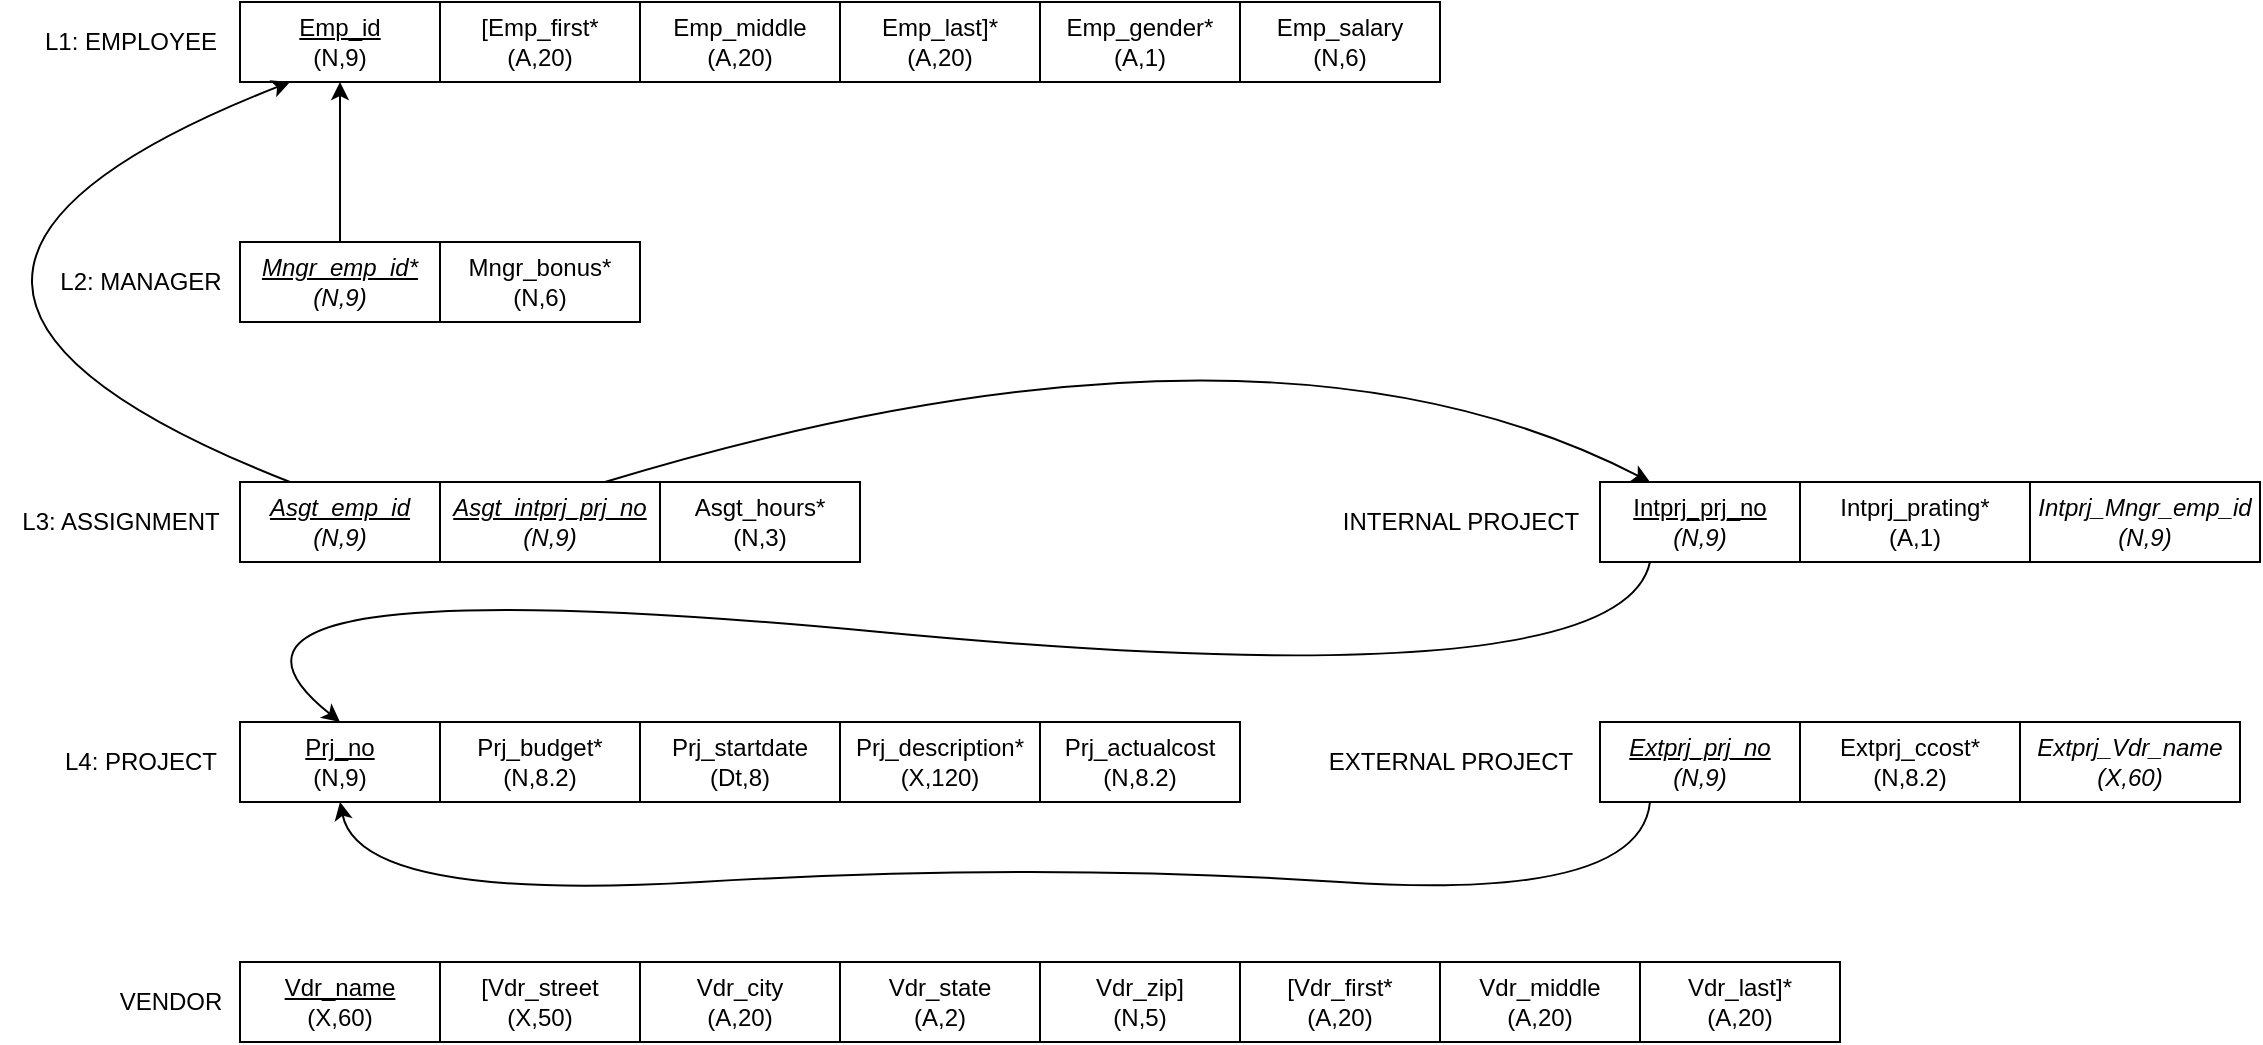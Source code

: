 <mxfile version="24.2.2" type="github">
  <diagram id="R2lEEEUBdFMjLlhIrx00" name="Page-1">
    <mxGraphModel dx="1034" dy="462" grid="1" gridSize="10" guides="1" tooltips="1" connect="1" arrows="1" fold="1" page="1" pageScale="1" pageWidth="850" pageHeight="1100" math="0" shadow="0" extFonts="Permanent Marker^https://fonts.googleapis.com/css?family=Permanent+Marker">
      <root>
        <mxCell id="0" />
        <mxCell id="1" parent="0" />
        <mxCell id="YkJlxvteugCw9PptVSyT-5" value="L1: EMPLOYEE" style="text;html=1;align=center;verticalAlign=middle;resizable=0;points=[];autosize=1;strokeColor=none;fillColor=none;" parent="1" vertex="1">
          <mxGeometry x="50" y="125" width="110" height="30" as="geometry" />
        </mxCell>
        <mxCell id="YkJlxvteugCw9PptVSyT-7" value="&lt;u&gt;Emp_id&lt;/u&gt;&lt;div&gt;(N,9)&lt;/div&gt;" style="whiteSpace=wrap;html=1;align=center;" parent="1" vertex="1">
          <mxGeometry x="160" y="120" width="100" height="40" as="geometry" />
        </mxCell>
        <mxCell id="YkJlxvteugCw9PptVSyT-8" value="[Emp_first*&lt;div&gt;(A,20)&lt;/div&gt;" style="whiteSpace=wrap;html=1;align=center;" parent="1" vertex="1">
          <mxGeometry x="260" y="120" width="100" height="40" as="geometry" />
        </mxCell>
        <mxCell id="YkJlxvteugCw9PptVSyT-9" value="Emp_middle&lt;div&gt;(A,20)&lt;/div&gt;" style="whiteSpace=wrap;html=1;align=center;" parent="1" vertex="1">
          <mxGeometry x="360" y="120" width="100" height="40" as="geometry" />
        </mxCell>
        <mxCell id="YkJlxvteugCw9PptVSyT-10" value="Emp_last]*&lt;div&gt;(A,20)&lt;/div&gt;" style="whiteSpace=wrap;html=1;align=center;" parent="1" vertex="1">
          <mxGeometry x="460" y="120" width="100" height="40" as="geometry" />
        </mxCell>
        <mxCell id="YkJlxvteugCw9PptVSyT-11" value="L2: MANAGER" style="text;html=1;align=center;verticalAlign=middle;resizable=0;points=[];autosize=1;strokeColor=none;fillColor=none;" parent="1" vertex="1">
          <mxGeometry x="60" y="245" width="100" height="30" as="geometry" />
        </mxCell>
        <mxCell id="YkJlxvteugCw9PptVSyT-12" value="&lt;u&gt;&lt;i&gt;Mngr_emp_id*&lt;/i&gt;&lt;/u&gt;&lt;div&gt;&lt;i&gt;(N,9)&lt;/i&gt;&lt;/div&gt;" style="whiteSpace=wrap;html=1;align=center;" parent="1" vertex="1">
          <mxGeometry x="160" y="240" width="100" height="40" as="geometry" />
        </mxCell>
        <mxCell id="YkJlxvteugCw9PptVSyT-13" value="Mngr_bonus*&lt;div&gt;(N,6)&lt;/div&gt;" style="whiteSpace=wrap;html=1;align=center;" parent="1" vertex="1">
          <mxGeometry x="260" y="240" width="100" height="40" as="geometry" />
        </mxCell>
        <mxCell id="YkJlxvteugCw9PptVSyT-26" value="L3: ASSIGNMENT" style="text;html=1;align=center;verticalAlign=middle;resizable=0;points=[];autosize=1;strokeColor=none;fillColor=none;" parent="1" vertex="1">
          <mxGeometry x="40" y="365" width="120" height="30" as="geometry" />
        </mxCell>
        <mxCell id="YkJlxvteugCw9PptVSyT-27" value="Asgt_hours*&lt;div&gt;(N,3)&lt;/div&gt;" style="whiteSpace=wrap;html=1;align=center;" parent="1" vertex="1">
          <mxGeometry x="370" y="360" width="100" height="40" as="geometry" />
        </mxCell>
        <mxCell id="YkJlxvteugCw9PptVSyT-29" value="Emp_gender*&lt;div&gt;(A,1)&lt;/div&gt;" style="whiteSpace=wrap;html=1;align=center;" parent="1" vertex="1">
          <mxGeometry x="560" y="120" width="100" height="40" as="geometry" />
        </mxCell>
        <mxCell id="YkJlxvteugCw9PptVSyT-30" value="Emp_salary&lt;div&gt;(N,6)&lt;/div&gt;" style="whiteSpace=wrap;html=1;align=center;" parent="1" vertex="1">
          <mxGeometry x="660" y="120" width="100" height="40" as="geometry" />
        </mxCell>
        <mxCell id="YkJlxvteugCw9PptVSyT-32" value="INTERNAL PROJECT" style="text;html=1;align=center;verticalAlign=middle;resizable=0;points=[];autosize=1;strokeColor=none;fillColor=none;" parent="1" vertex="1">
          <mxGeometry x="700" y="365" width="140" height="30" as="geometry" />
        </mxCell>
        <mxCell id="YkJlxvteugCw9PptVSyT-33" value="Intprj_prating*&lt;div&gt;(A,1)&lt;/div&gt;" style="whiteSpace=wrap;html=1;align=center;" parent="1" vertex="1">
          <mxGeometry x="940" y="360" width="115" height="40" as="geometry" />
        </mxCell>
        <mxCell id="YkJlxvteugCw9PptVSyT-34" value="EXTERNAL PROJECT" style="text;html=1;align=center;verticalAlign=middle;resizable=0;points=[];autosize=1;strokeColor=none;fillColor=none;" parent="1" vertex="1">
          <mxGeometry x="690" y="485" width="150" height="30" as="geometry" />
        </mxCell>
        <mxCell id="YkJlxvteugCw9PptVSyT-35" value="Extprj_ccost*&lt;div&gt;(N,8.2)&lt;/div&gt;" style="whiteSpace=wrap;html=1;align=center;" parent="1" vertex="1">
          <mxGeometry x="940" y="480" width="110" height="40" as="geometry" />
        </mxCell>
        <mxCell id="YkJlxvteugCw9PptVSyT-36" value="L4: PROJECT" style="text;html=1;align=center;verticalAlign=middle;resizable=0;points=[];autosize=1;strokeColor=none;fillColor=none;" parent="1" vertex="1">
          <mxGeometry x="60" y="485" width="100" height="30" as="geometry" />
        </mxCell>
        <mxCell id="YkJlxvteugCw9PptVSyT-37" value="&lt;u&gt;Prj_no&lt;/u&gt;&lt;div&gt;(N,9)&lt;/div&gt;" style="whiteSpace=wrap;html=1;align=center;" parent="1" vertex="1">
          <mxGeometry x="160" y="480" width="100" height="40" as="geometry" />
        </mxCell>
        <mxCell id="YkJlxvteugCw9PptVSyT-38" value="Prj_budget*&lt;div&gt;(N,8.2)&lt;/div&gt;" style="whiteSpace=wrap;html=1;align=center;" parent="1" vertex="1">
          <mxGeometry x="260" y="480" width="100" height="40" as="geometry" />
        </mxCell>
        <mxCell id="YkJlxvteugCw9PptVSyT-39" value="Prj_startdate&lt;div&gt;(Dt,8)&lt;/div&gt;" style="whiteSpace=wrap;html=1;align=center;" parent="1" vertex="1">
          <mxGeometry x="360" y="480" width="100" height="40" as="geometry" />
        </mxCell>
        <mxCell id="YkJlxvteugCw9PptVSyT-40" value="Prj_description*&lt;div&gt;(X,120)&lt;/div&gt;" style="whiteSpace=wrap;html=1;align=center;" parent="1" vertex="1">
          <mxGeometry x="460" y="480" width="100" height="40" as="geometry" />
        </mxCell>
        <mxCell id="YkJlxvteugCw9PptVSyT-41" value="Prj_actualcost&lt;div&gt;(N,8.2)&lt;/div&gt;" style="whiteSpace=wrap;html=1;align=center;" parent="1" vertex="1">
          <mxGeometry x="560" y="480" width="100" height="40" as="geometry" />
        </mxCell>
        <mxCell id="YkJlxvteugCw9PptVSyT-42" value="&lt;u&gt;Intprj_prj_no&lt;/u&gt;&lt;div&gt;&lt;i&gt;(N,9)&lt;/i&gt;&lt;u&gt;&lt;br&gt;&lt;/u&gt;&lt;/div&gt;" style="whiteSpace=wrap;html=1;align=center;" parent="1" vertex="1">
          <mxGeometry x="840" y="360" width="100" height="40" as="geometry" />
        </mxCell>
        <mxCell id="YkJlxvteugCw9PptVSyT-43" value="&lt;u&gt;&lt;i&gt;Extprj_prj_no&lt;/i&gt;&lt;/u&gt;&lt;div&gt;&lt;i style=&quot;&quot;&gt;(N,9)&lt;/i&gt;&lt;/div&gt;" style="whiteSpace=wrap;html=1;align=center;" parent="1" vertex="1">
          <mxGeometry x="840" y="480" width="100" height="40" as="geometry" />
        </mxCell>
        <mxCell id="YkJlxvteugCw9PptVSyT-44" value="&lt;u&gt;&lt;i&gt;Asgt_intprj_prj_no&lt;/i&gt;&lt;/u&gt;&lt;div&gt;&lt;i style=&quot;&quot;&gt;(N,9)&lt;/i&gt;&lt;/div&gt;" style="whiteSpace=wrap;html=1;align=center;" parent="1" vertex="1">
          <mxGeometry x="260" y="360" width="110" height="40" as="geometry" />
        </mxCell>
        <mxCell id="YkJlxvteugCw9PptVSyT-45" value="&lt;u&gt;&lt;i&gt;Asgt_emp_id&lt;/i&gt;&lt;/u&gt;&lt;div&gt;&lt;i&gt;(N,9)&lt;/i&gt;&lt;/div&gt;" style="whiteSpace=wrap;html=1;align=center;" parent="1" vertex="1">
          <mxGeometry x="160" y="360" width="100" height="40" as="geometry" />
        </mxCell>
        <mxCell id="YkJlxvteugCw9PptVSyT-51" value="" style="endArrow=classic;html=1;rounded=0;entryX=0.5;entryY=1;entryDx=0;entryDy=0;exitX=0.5;exitY=0;exitDx=0;exitDy=0;" parent="1" source="YkJlxvteugCw9PptVSyT-12" target="YkJlxvteugCw9PptVSyT-7" edge="1">
          <mxGeometry width="50" height="50" relative="1" as="geometry">
            <mxPoint x="560" y="540" as="sourcePoint" />
            <mxPoint x="610" y="490" as="targetPoint" />
          </mxGeometry>
        </mxCell>
        <mxCell id="YkJlxvteugCw9PptVSyT-54" value="VENDOR" style="text;html=1;align=center;verticalAlign=middle;resizable=0;points=[];autosize=1;strokeColor=none;fillColor=none;" parent="1" vertex="1">
          <mxGeometry x="90" y="605" width="70" height="30" as="geometry" />
        </mxCell>
        <mxCell id="YkJlxvteugCw9PptVSyT-55" value="&lt;u&gt;Vdr_name&lt;/u&gt;&lt;div&gt;(X,60)&lt;/div&gt;" style="whiteSpace=wrap;html=1;align=center;" parent="1" vertex="1">
          <mxGeometry x="160" y="600" width="100" height="40" as="geometry" />
        </mxCell>
        <mxCell id="YkJlxvteugCw9PptVSyT-56" value="[Vdr_street&lt;div&gt;(X,50)&lt;/div&gt;" style="whiteSpace=wrap;html=1;align=center;" parent="1" vertex="1">
          <mxGeometry x="260" y="600" width="100" height="40" as="geometry" />
        </mxCell>
        <mxCell id="YkJlxvteugCw9PptVSyT-57" value="Vdr_city&lt;div&gt;(A,20)&lt;/div&gt;" style="whiteSpace=wrap;html=1;align=center;" parent="1" vertex="1">
          <mxGeometry x="360" y="600" width="100" height="40" as="geometry" />
        </mxCell>
        <mxCell id="YkJlxvteugCw9PptVSyT-58" value="Vdr_state&lt;div&gt;(A,2)&lt;/div&gt;" style="whiteSpace=wrap;html=1;align=center;" parent="1" vertex="1">
          <mxGeometry x="460" y="600" width="100" height="40" as="geometry" />
        </mxCell>
        <mxCell id="YkJlxvteugCw9PptVSyT-59" value="Vdr_zip]&lt;div&gt;(N,5)&lt;/div&gt;" style="whiteSpace=wrap;html=1;align=center;" parent="1" vertex="1">
          <mxGeometry x="560" y="600" width="100" height="40" as="geometry" />
        </mxCell>
        <mxCell id="YkJlxvteugCw9PptVSyT-60" value="[Vdr_first*&lt;div&gt;(A,20)&lt;br&gt;&lt;/div&gt;" style="whiteSpace=wrap;html=1;align=center;" parent="1" vertex="1">
          <mxGeometry x="660" y="600" width="100" height="40" as="geometry" />
        </mxCell>
        <mxCell id="YkJlxvteugCw9PptVSyT-61" value="Vdr_middle&lt;div&gt;(A,20)&lt;br&gt;&lt;/div&gt;" style="whiteSpace=wrap;html=1;align=center;" parent="1" vertex="1">
          <mxGeometry x="760" y="600" width="100" height="40" as="geometry" />
        </mxCell>
        <mxCell id="YkJlxvteugCw9PptVSyT-62" value="Vdr_last]*&lt;div&gt;(A,20)&lt;/div&gt;" style="whiteSpace=wrap;html=1;align=center;" parent="1" vertex="1">
          <mxGeometry x="860" y="600" width="100" height="40" as="geometry" />
        </mxCell>
        <mxCell id="YkJlxvteugCw9PptVSyT-64" value="" style="curved=1;endArrow=classic;html=1;rounded=0;entryX=0.25;entryY=1;entryDx=0;entryDy=0;exitX=0.25;exitY=0;exitDx=0;exitDy=0;" parent="1" source="YkJlxvteugCw9PptVSyT-45" target="YkJlxvteugCw9PptVSyT-7" edge="1">
          <mxGeometry width="50" height="50" relative="1" as="geometry">
            <mxPoint x="540" y="540" as="sourcePoint" />
            <mxPoint x="590" y="490" as="targetPoint" />
            <Array as="points">
              <mxPoint x="-70" y="260" />
            </Array>
          </mxGeometry>
        </mxCell>
        <mxCell id="YkJlxvteugCw9PptVSyT-66" value="" style="curved=1;endArrow=classic;html=1;rounded=0;exitX=0.75;exitY=0;exitDx=0;exitDy=0;entryX=0.25;entryY=0;entryDx=0;entryDy=0;" parent="1" source="YkJlxvteugCw9PptVSyT-44" target="YkJlxvteugCw9PptVSyT-42" edge="1">
          <mxGeometry width="50" height="50" relative="1" as="geometry">
            <mxPoint x="425" y="360" as="sourcePoint" />
            <mxPoint x="897" y="480" as="targetPoint" />
            <Array as="points">
              <mxPoint x="672" y="260" />
            </Array>
          </mxGeometry>
        </mxCell>
        <mxCell id="YkJlxvteugCw9PptVSyT-67" value="" style="curved=1;endArrow=classic;html=1;rounded=0;entryX=0.5;entryY=0;entryDx=0;entryDy=0;exitX=0.25;exitY=1;exitDx=0;exitDy=0;" parent="1" source="YkJlxvteugCw9PptVSyT-42" target="YkJlxvteugCw9PptVSyT-37" edge="1">
          <mxGeometry width="50" height="50" relative="1" as="geometry">
            <mxPoint x="560" y="540" as="sourcePoint" />
            <mxPoint x="610" y="490" as="targetPoint" />
            <Array as="points">
              <mxPoint x="850" y="470" />
              <mxPoint x="110" y="400" />
            </Array>
          </mxGeometry>
        </mxCell>
        <mxCell id="YkJlxvteugCw9PptVSyT-68" value="" style="curved=1;endArrow=classic;html=1;rounded=0;entryX=0.5;entryY=1;entryDx=0;entryDy=0;exitX=0.25;exitY=1;exitDx=0;exitDy=0;" parent="1" source="YkJlxvteugCw9PptVSyT-43" target="YkJlxvteugCw9PptVSyT-37" edge="1">
          <mxGeometry width="50" height="50" relative="1" as="geometry">
            <mxPoint x="875" y="520" as="sourcePoint" />
            <mxPoint x="220" y="600" as="targetPoint" />
            <Array as="points">
              <mxPoint x="860" y="570" />
              <mxPoint x="560" y="550" />
              <mxPoint x="220" y="570" />
            </Array>
          </mxGeometry>
        </mxCell>
        <mxCell id="-MHcmI80CUJldg1npfT6-1" value="&lt;i&gt;Intprj_Mngr_emp_id&lt;/i&gt;&lt;div&gt;&lt;i&gt;(N,9)&lt;/i&gt;&lt;/div&gt;" style="whiteSpace=wrap;html=1;align=center;" vertex="1" parent="1">
          <mxGeometry x="1055" y="360" width="115" height="40" as="geometry" />
        </mxCell>
        <mxCell id="-MHcmI80CUJldg1npfT6-2" value="&lt;i&gt;Extprj_Vdr_name&lt;/i&gt;&lt;div&gt;&lt;i&gt;(X,60)&lt;/i&gt;&lt;/div&gt;" style="whiteSpace=wrap;html=1;align=center;" vertex="1" parent="1">
          <mxGeometry x="1050" y="480" width="110" height="40" as="geometry" />
        </mxCell>
      </root>
    </mxGraphModel>
  </diagram>
</mxfile>

